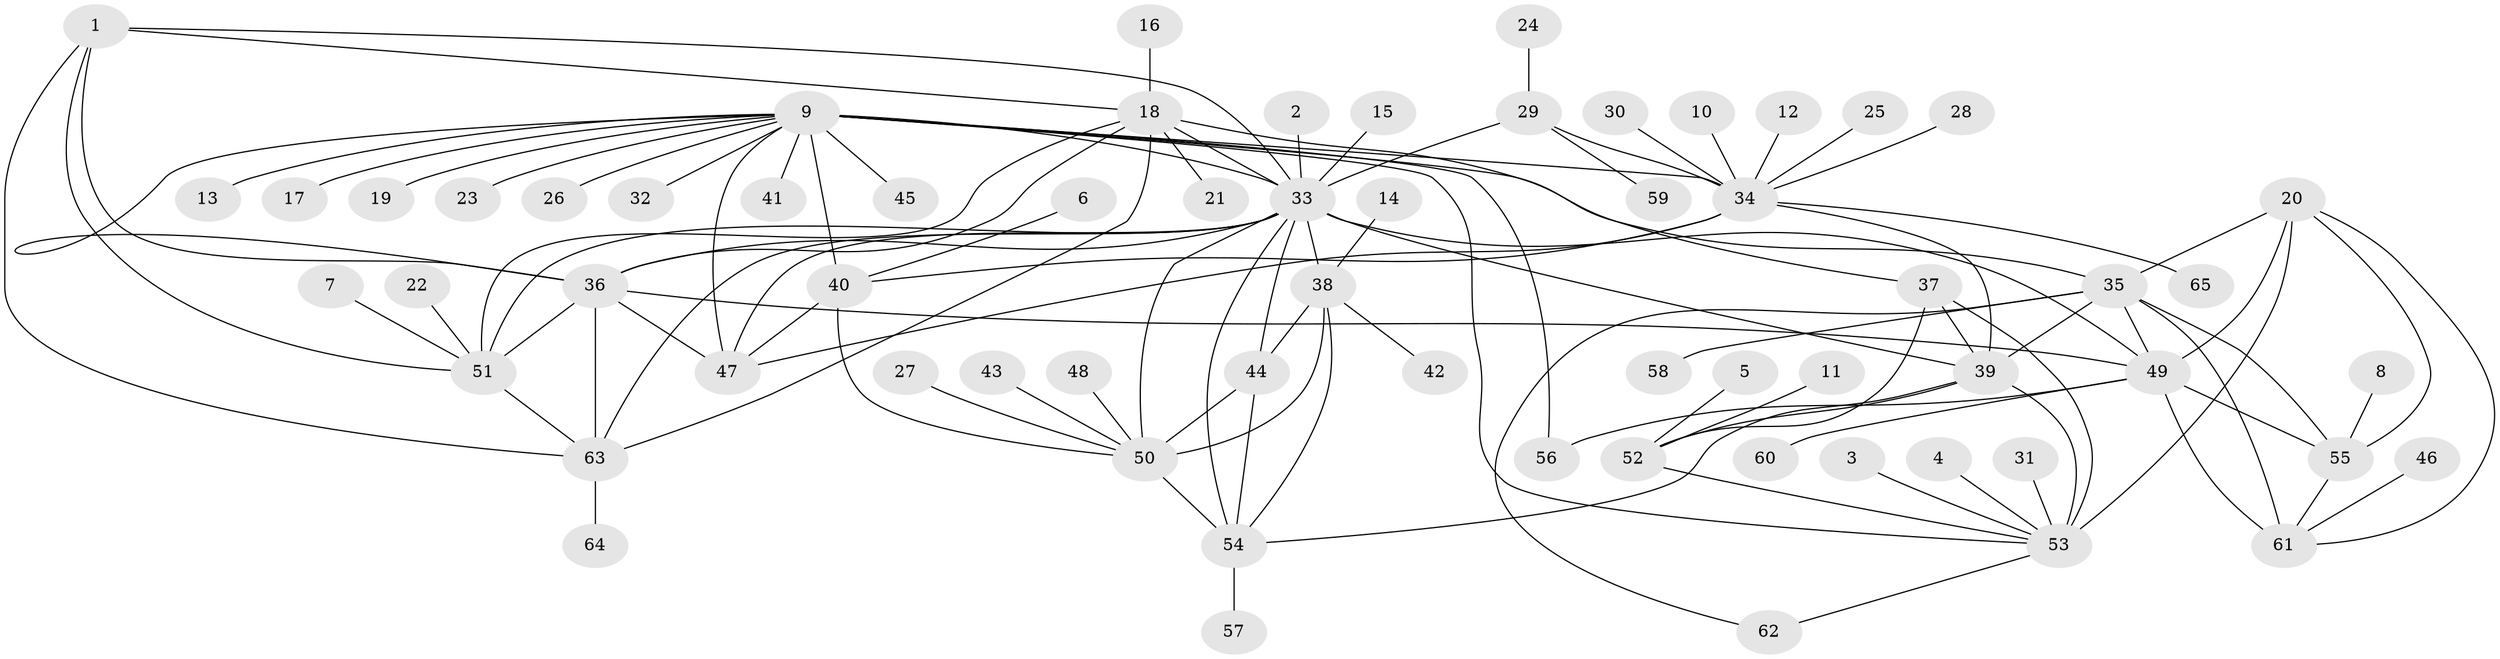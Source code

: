 // original degree distribution, {11: 0.023255813953488372, 5: 0.023255813953488372, 7: 0.046511627906976744, 9: 0.023255813953488372, 14: 0.007751937984496124, 10: 0.06976744186046512, 8: 0.03875968992248062, 6: 0.007751937984496124, 1: 0.6124031007751938, 3: 0.015503875968992248, 2: 0.13178294573643412}
// Generated by graph-tools (version 1.1) at 2025/26/03/09/25 03:26:46]
// undirected, 65 vertices, 107 edges
graph export_dot {
graph [start="1"]
  node [color=gray90,style=filled];
  1;
  2;
  3;
  4;
  5;
  6;
  7;
  8;
  9;
  10;
  11;
  12;
  13;
  14;
  15;
  16;
  17;
  18;
  19;
  20;
  21;
  22;
  23;
  24;
  25;
  26;
  27;
  28;
  29;
  30;
  31;
  32;
  33;
  34;
  35;
  36;
  37;
  38;
  39;
  40;
  41;
  42;
  43;
  44;
  45;
  46;
  47;
  48;
  49;
  50;
  51;
  52;
  53;
  54;
  55;
  56;
  57;
  58;
  59;
  60;
  61;
  62;
  63;
  64;
  65;
  1 -- 18 [weight=1.0];
  1 -- 33 [weight=1.0];
  1 -- 36 [weight=1.0];
  1 -- 51 [weight=1.0];
  1 -- 63 [weight=1.0];
  2 -- 33 [weight=1.0];
  3 -- 53 [weight=1.0];
  4 -- 53 [weight=1.0];
  5 -- 52 [weight=1.0];
  6 -- 40 [weight=1.0];
  7 -- 51 [weight=1.0];
  8 -- 55 [weight=1.0];
  9 -- 13 [weight=1.0];
  9 -- 17 [weight=1.0];
  9 -- 19 [weight=1.0];
  9 -- 23 [weight=1.0];
  9 -- 26 [weight=1.0];
  9 -- 32 [weight=1.0];
  9 -- 33 [weight=1.0];
  9 -- 34 [weight=3.0];
  9 -- 35 [weight=1.0];
  9 -- 36 [weight=1.0];
  9 -- 40 [weight=3.0];
  9 -- 41 [weight=1.0];
  9 -- 45 [weight=1.0];
  9 -- 47 [weight=3.0];
  9 -- 53 [weight=1.0];
  9 -- 56 [weight=1.0];
  10 -- 34 [weight=1.0];
  11 -- 52 [weight=1.0];
  12 -- 34 [weight=1.0];
  14 -- 38 [weight=1.0];
  15 -- 33 [weight=1.0];
  16 -- 18 [weight=1.0];
  18 -- 21 [weight=1.0];
  18 -- 33 [weight=1.0];
  18 -- 36 [weight=1.0];
  18 -- 37 [weight=1.0];
  18 -- 51 [weight=1.0];
  18 -- 63 [weight=1.0];
  20 -- 35 [weight=1.0];
  20 -- 49 [weight=2.0];
  20 -- 53 [weight=1.0];
  20 -- 55 [weight=1.0];
  20 -- 61 [weight=1.0];
  22 -- 51 [weight=1.0];
  24 -- 29 [weight=1.0];
  25 -- 34 [weight=1.0];
  27 -- 50 [weight=1.0];
  28 -- 34 [weight=1.0];
  29 -- 33 [weight=1.0];
  29 -- 34 [weight=1.0];
  29 -- 59 [weight=1.0];
  30 -- 34 [weight=1.0];
  31 -- 53 [weight=1.0];
  33 -- 36 [weight=1.0];
  33 -- 38 [weight=1.0];
  33 -- 39 [weight=1.0];
  33 -- 44 [weight=1.0];
  33 -- 47 [weight=1.0];
  33 -- 49 [weight=1.0];
  33 -- 50 [weight=2.0];
  33 -- 51 [weight=1.0];
  33 -- 54 [weight=1.0];
  33 -- 63 [weight=1.0];
  34 -- 39 [weight=1.0];
  34 -- 40 [weight=1.0];
  34 -- 47 [weight=1.0];
  34 -- 65 [weight=1.0];
  35 -- 39 [weight=1.0];
  35 -- 49 [weight=2.0];
  35 -- 55 [weight=1.0];
  35 -- 58 [weight=1.0];
  35 -- 61 [weight=1.0];
  35 -- 62 [weight=1.0];
  36 -- 47 [weight=1.0];
  36 -- 49 [weight=1.0];
  36 -- 51 [weight=1.0];
  36 -- 63 [weight=1.0];
  37 -- 39 [weight=2.0];
  37 -- 52 [weight=1.0];
  37 -- 53 [weight=2.0];
  38 -- 42 [weight=1.0];
  38 -- 44 [weight=1.0];
  38 -- 50 [weight=2.0];
  38 -- 54 [weight=1.0];
  39 -- 52 [weight=2.0];
  39 -- 53 [weight=4.0];
  39 -- 54 [weight=1.0];
  40 -- 47 [weight=1.0];
  40 -- 50 [weight=1.0];
  43 -- 50 [weight=1.0];
  44 -- 50 [weight=2.0];
  44 -- 54 [weight=1.0];
  46 -- 61 [weight=1.0];
  48 -- 50 [weight=1.0];
  49 -- 55 [weight=2.0];
  49 -- 56 [weight=1.0];
  49 -- 60 [weight=1.0];
  49 -- 61 [weight=2.0];
  50 -- 54 [weight=2.0];
  51 -- 63 [weight=1.0];
  52 -- 53 [weight=2.0];
  53 -- 62 [weight=1.0];
  54 -- 57 [weight=1.0];
  55 -- 61 [weight=1.0];
  63 -- 64 [weight=1.0];
}

